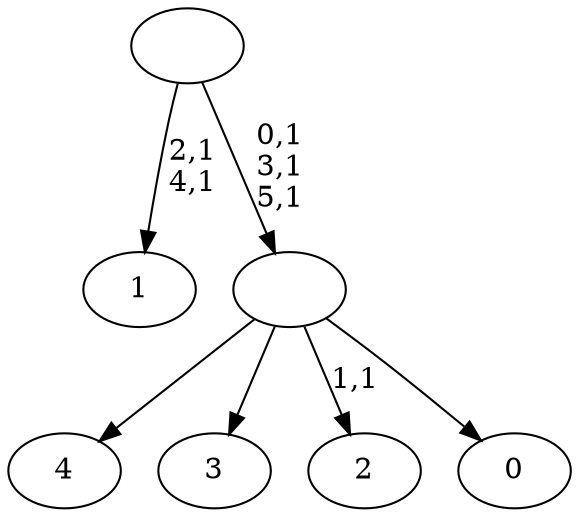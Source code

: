 digraph T {
	11 [label="4"]
	10 [label="3"]
	9 [label="2"]
	7 [label="1"]
	4 [label="0"]
	3 [label=""]
	0 [label=""]
	3 -> 9 [label="1,1"]
	3 -> 11 [label=""]
	3 -> 10 [label=""]
	3 -> 4 [label=""]
	0 -> 3 [label="0,1\n3,1\n5,1"]
	0 -> 7 [label="2,1\n4,1"]
}
